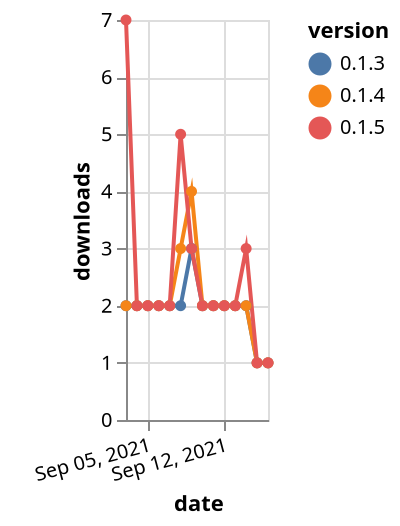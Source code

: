 {"$schema": "https://vega.github.io/schema/vega-lite/v5.json", "description": "A simple bar chart with embedded data.", "data": {"values": [{"date": "2021-09-03", "total": 437, "delta": 2, "version": "0.1.3"}, {"date": "2021-09-04", "total": 439, "delta": 2, "version": "0.1.3"}, {"date": "2021-09-05", "total": 441, "delta": 2, "version": "0.1.3"}, {"date": "2021-09-06", "total": 443, "delta": 2, "version": "0.1.3"}, {"date": "2021-09-07", "total": 445, "delta": 2, "version": "0.1.3"}, {"date": "2021-09-08", "total": 447, "delta": 2, "version": "0.1.3"}, {"date": "2021-09-09", "total": 450, "delta": 3, "version": "0.1.3"}, {"date": "2021-09-10", "total": 452, "delta": 2, "version": "0.1.3"}, {"date": "2021-09-11", "total": 454, "delta": 2, "version": "0.1.3"}, {"date": "2021-09-12", "total": 456, "delta": 2, "version": "0.1.3"}, {"date": "2021-09-13", "total": 458, "delta": 2, "version": "0.1.3"}, {"date": "2021-09-14", "total": 460, "delta": 2, "version": "0.1.3"}, {"date": "2021-09-15", "total": 461, "delta": 1, "version": "0.1.3"}, {"date": "2021-09-16", "total": 462, "delta": 1, "version": "0.1.3"}, {"date": "2021-09-03", "total": 497, "delta": 2, "version": "0.1.4"}, {"date": "2021-09-04", "total": 499, "delta": 2, "version": "0.1.4"}, {"date": "2021-09-05", "total": 501, "delta": 2, "version": "0.1.4"}, {"date": "2021-09-06", "total": 503, "delta": 2, "version": "0.1.4"}, {"date": "2021-09-07", "total": 505, "delta": 2, "version": "0.1.4"}, {"date": "2021-09-08", "total": 508, "delta": 3, "version": "0.1.4"}, {"date": "2021-09-09", "total": 512, "delta": 4, "version": "0.1.4"}, {"date": "2021-09-10", "total": 514, "delta": 2, "version": "0.1.4"}, {"date": "2021-09-11", "total": 516, "delta": 2, "version": "0.1.4"}, {"date": "2021-09-12", "total": 518, "delta": 2, "version": "0.1.4"}, {"date": "2021-09-13", "total": 520, "delta": 2, "version": "0.1.4"}, {"date": "2021-09-14", "total": 522, "delta": 2, "version": "0.1.4"}, {"date": "2021-09-15", "total": 523, "delta": 1, "version": "0.1.4"}, {"date": "2021-09-16", "total": 524, "delta": 1, "version": "0.1.4"}, {"date": "2021-09-03", "total": 51, "delta": 7, "version": "0.1.5"}, {"date": "2021-09-04", "total": 53, "delta": 2, "version": "0.1.5"}, {"date": "2021-09-05", "total": 55, "delta": 2, "version": "0.1.5"}, {"date": "2021-09-06", "total": 57, "delta": 2, "version": "0.1.5"}, {"date": "2021-09-07", "total": 59, "delta": 2, "version": "0.1.5"}, {"date": "2021-09-08", "total": 64, "delta": 5, "version": "0.1.5"}, {"date": "2021-09-09", "total": 67, "delta": 3, "version": "0.1.5"}, {"date": "2021-09-10", "total": 69, "delta": 2, "version": "0.1.5"}, {"date": "2021-09-11", "total": 71, "delta": 2, "version": "0.1.5"}, {"date": "2021-09-12", "total": 73, "delta": 2, "version": "0.1.5"}, {"date": "2021-09-13", "total": 75, "delta": 2, "version": "0.1.5"}, {"date": "2021-09-14", "total": 78, "delta": 3, "version": "0.1.5"}, {"date": "2021-09-15", "total": 79, "delta": 1, "version": "0.1.5"}, {"date": "2021-09-16", "total": 80, "delta": 1, "version": "0.1.5"}]}, "width": "container", "mark": {"type": "line", "point": {"filled": true}}, "encoding": {"x": {"field": "date", "type": "temporal", "timeUnit": "yearmonthdate", "title": "date", "axis": {"labelAngle": -15}}, "y": {"field": "delta", "type": "quantitative", "title": "downloads"}, "color": {"field": "version", "type": "nominal"}, "tooltip": {"field": "delta"}}}